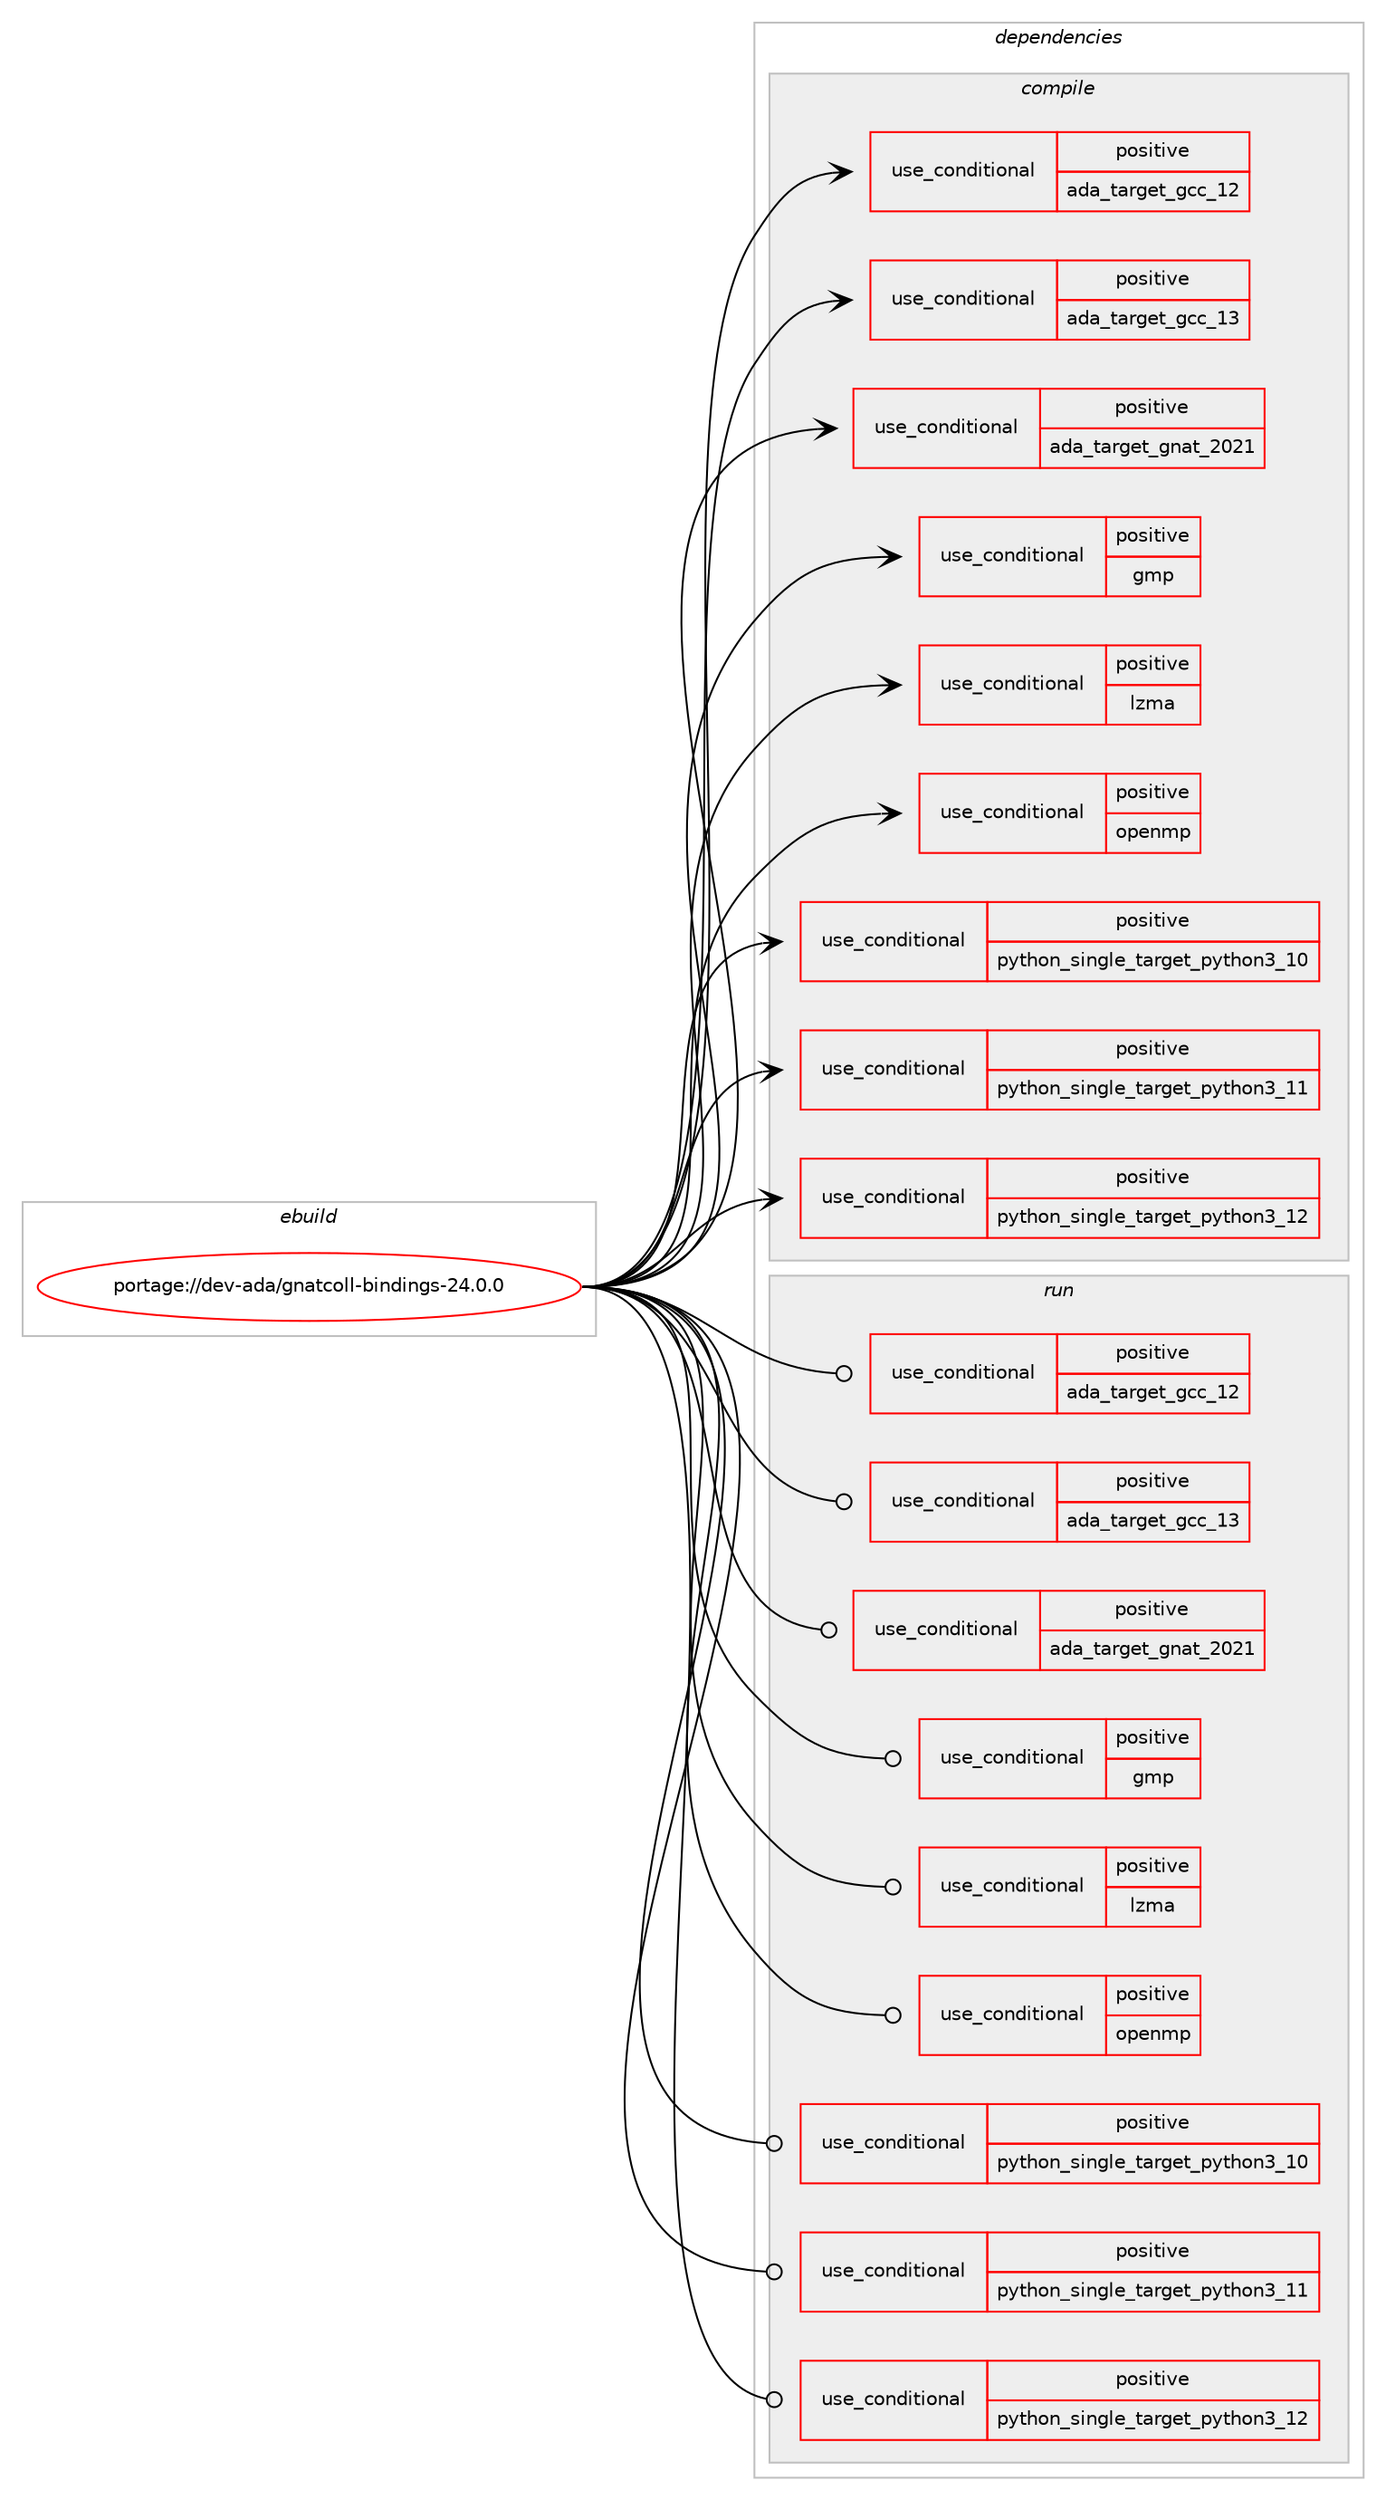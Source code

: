 digraph prolog {

# *************
# Graph options
# *************

newrank=true;
concentrate=true;
compound=true;
graph [rankdir=LR,fontname=Helvetica,fontsize=10,ranksep=1.5];#, ranksep=2.5, nodesep=0.2];
edge  [arrowhead=vee];
node  [fontname=Helvetica,fontsize=10];

# **********
# The ebuild
# **********

subgraph cluster_leftcol {
color=gray;
rank=same;
label=<<i>ebuild</i>>;
id [label="portage://dev-ada/gnatcoll-bindings-24.0.0", color=red, width=4, href="../dev-ada/gnatcoll-bindings-24.0.0.svg"];
}

# ****************
# The dependencies
# ****************

subgraph cluster_midcol {
color=gray;
label=<<i>dependencies</i>>;
subgraph cluster_compile {
fillcolor="#eeeeee";
style=filled;
label=<<i>compile</i>>;
subgraph cond16024 {
dependency28994 [label=<<TABLE BORDER="0" CELLBORDER="1" CELLSPACING="0" CELLPADDING="4"><TR><TD ROWSPAN="3" CELLPADDING="10">use_conditional</TD></TR><TR><TD>positive</TD></TR><TR><TD>ada_target_gcc_12</TD></TR></TABLE>>, shape=none, color=red];
# *** BEGIN UNKNOWN DEPENDENCY TYPE (TODO) ***
# dependency28994 -> package_dependency(portage://dev-ada/gnatcoll-bindings-24.0.0,install,no,sys-devel,gcc,none,[,,],[slot(12)],[use(enable(ada),none)])
# *** END UNKNOWN DEPENDENCY TYPE (TODO) ***

}
id:e -> dependency28994:w [weight=20,style="solid",arrowhead="vee"];
subgraph cond16025 {
dependency28995 [label=<<TABLE BORDER="0" CELLBORDER="1" CELLSPACING="0" CELLPADDING="4"><TR><TD ROWSPAN="3" CELLPADDING="10">use_conditional</TD></TR><TR><TD>positive</TD></TR><TR><TD>ada_target_gcc_13</TD></TR></TABLE>>, shape=none, color=red];
# *** BEGIN UNKNOWN DEPENDENCY TYPE (TODO) ***
# dependency28995 -> package_dependency(portage://dev-ada/gnatcoll-bindings-24.0.0,install,no,sys-devel,gcc,none,[,,],[slot(13)],[use(enable(ada),none)])
# *** END UNKNOWN DEPENDENCY TYPE (TODO) ***

}
id:e -> dependency28995:w [weight=20,style="solid",arrowhead="vee"];
subgraph cond16026 {
dependency28996 [label=<<TABLE BORDER="0" CELLBORDER="1" CELLSPACING="0" CELLPADDING="4"><TR><TD ROWSPAN="3" CELLPADDING="10">use_conditional</TD></TR><TR><TD>positive</TD></TR><TR><TD>ada_target_gnat_2021</TD></TR></TABLE>>, shape=none, color=red];
# *** BEGIN UNKNOWN DEPENDENCY TYPE (TODO) ***
# dependency28996 -> package_dependency(portage://dev-ada/gnatcoll-bindings-24.0.0,install,no,dev-lang,gnat-gpl,none,[,,],[slot(10)],[use(enable(ada),none)])
# *** END UNKNOWN DEPENDENCY TYPE (TODO) ***

}
id:e -> dependency28996:w [weight=20,style="solid",arrowhead="vee"];
subgraph cond16027 {
dependency28997 [label=<<TABLE BORDER="0" CELLBORDER="1" CELLSPACING="0" CELLPADDING="4"><TR><TD ROWSPAN="3" CELLPADDING="10">use_conditional</TD></TR><TR><TD>positive</TD></TR><TR><TD>gmp</TD></TR></TABLE>>, shape=none, color=red];
# *** BEGIN UNKNOWN DEPENDENCY TYPE (TODO) ***
# dependency28997 -> package_dependency(portage://dev-ada/gnatcoll-bindings-24.0.0,install,no,dev-libs,gmp,none,[,,],any_different_slot,[])
# *** END UNKNOWN DEPENDENCY TYPE (TODO) ***

}
id:e -> dependency28997:w [weight=20,style="solid",arrowhead="vee"];
subgraph cond16028 {
dependency28998 [label=<<TABLE BORDER="0" CELLBORDER="1" CELLSPACING="0" CELLPADDING="4"><TR><TD ROWSPAN="3" CELLPADDING="10">use_conditional</TD></TR><TR><TD>positive</TD></TR><TR><TD>lzma</TD></TR></TABLE>>, shape=none, color=red];
# *** BEGIN UNKNOWN DEPENDENCY TYPE (TODO) ***
# dependency28998 -> package_dependency(portage://dev-ada/gnatcoll-bindings-24.0.0,install,no,app-arch,xz-utils,none,[,,],[],[])
# *** END UNKNOWN DEPENDENCY TYPE (TODO) ***

}
id:e -> dependency28998:w [weight=20,style="solid",arrowhead="vee"];
subgraph cond16029 {
dependency28999 [label=<<TABLE BORDER="0" CELLBORDER="1" CELLSPACING="0" CELLPADDING="4"><TR><TD ROWSPAN="3" CELLPADDING="10">use_conditional</TD></TR><TR><TD>positive</TD></TR><TR><TD>openmp</TD></TR></TABLE>>, shape=none, color=red];
# *** BEGIN UNKNOWN DEPENDENCY TYPE (TODO) ***
# dependency28999 -> package_dependency(portage://dev-ada/gnatcoll-bindings-24.0.0,install,no,dev-lang,gnat-gpl,none,[,,],any_same_slot,[use(enable(openmp),none)])
# *** END UNKNOWN DEPENDENCY TYPE (TODO) ***

}
id:e -> dependency28999:w [weight=20,style="solid",arrowhead="vee"];
subgraph cond16030 {
dependency29000 [label=<<TABLE BORDER="0" CELLBORDER="1" CELLSPACING="0" CELLPADDING="4"><TR><TD ROWSPAN="3" CELLPADDING="10">use_conditional</TD></TR><TR><TD>positive</TD></TR><TR><TD>python_single_target_python3_10</TD></TR></TABLE>>, shape=none, color=red];
# *** BEGIN UNKNOWN DEPENDENCY TYPE (TODO) ***
# dependency29000 -> package_dependency(portage://dev-ada/gnatcoll-bindings-24.0.0,install,no,dev-lang,python,none,[,,],[slot(3.10)],[])
# *** END UNKNOWN DEPENDENCY TYPE (TODO) ***

}
id:e -> dependency29000:w [weight=20,style="solid",arrowhead="vee"];
subgraph cond16031 {
dependency29001 [label=<<TABLE BORDER="0" CELLBORDER="1" CELLSPACING="0" CELLPADDING="4"><TR><TD ROWSPAN="3" CELLPADDING="10">use_conditional</TD></TR><TR><TD>positive</TD></TR><TR><TD>python_single_target_python3_11</TD></TR></TABLE>>, shape=none, color=red];
# *** BEGIN UNKNOWN DEPENDENCY TYPE (TODO) ***
# dependency29001 -> package_dependency(portage://dev-ada/gnatcoll-bindings-24.0.0,install,no,dev-lang,python,none,[,,],[slot(3.11)],[])
# *** END UNKNOWN DEPENDENCY TYPE (TODO) ***

}
id:e -> dependency29001:w [weight=20,style="solid",arrowhead="vee"];
subgraph cond16032 {
dependency29002 [label=<<TABLE BORDER="0" CELLBORDER="1" CELLSPACING="0" CELLPADDING="4"><TR><TD ROWSPAN="3" CELLPADDING="10">use_conditional</TD></TR><TR><TD>positive</TD></TR><TR><TD>python_single_target_python3_12</TD></TR></TABLE>>, shape=none, color=red];
# *** BEGIN UNKNOWN DEPENDENCY TYPE (TODO) ***
# dependency29002 -> package_dependency(portage://dev-ada/gnatcoll-bindings-24.0.0,install,no,dev-lang,python,none,[,,],[slot(3.12)],[])
# *** END UNKNOWN DEPENDENCY TYPE (TODO) ***

}
id:e -> dependency29002:w [weight=20,style="solid",arrowhead="vee"];
# *** BEGIN UNKNOWN DEPENDENCY TYPE (TODO) ***
# id -> package_dependency(portage://dev-ada/gnatcoll-bindings-24.0.0,install,no,dev-ada,gnatcoll-core,none,[,,],any_same_slot,[use(optenable(ada_target_gnat_2021),negative),use(optenable(ada_target_gcc_12),negative),use(optenable(ada_target_gcc_13),negative),use(optenable(shared),none),use(optenable(static-libs),none),use(optenable(static-pic),none)])
# *** END UNKNOWN DEPENDENCY TYPE (TODO) ***

# *** BEGIN UNKNOWN DEPENDENCY TYPE (TODO) ***
# id -> package_dependency(portage://dev-ada/gnatcoll-bindings-24.0.0,install,no,dev-ada,gprbuild,none,[,,],[],[use(optenable(ada_target_gnat_2021),negative),use(optenable(ada_target_gcc_12),negative),use(optenable(ada_target_gcc_13),negative)])
# *** END UNKNOWN DEPENDENCY TYPE (TODO) ***

}
subgraph cluster_compileandrun {
fillcolor="#eeeeee";
style=filled;
label=<<i>compile and run</i>>;
}
subgraph cluster_run {
fillcolor="#eeeeee";
style=filled;
label=<<i>run</i>>;
subgraph cond16033 {
dependency29003 [label=<<TABLE BORDER="0" CELLBORDER="1" CELLSPACING="0" CELLPADDING="4"><TR><TD ROWSPAN="3" CELLPADDING="10">use_conditional</TD></TR><TR><TD>positive</TD></TR><TR><TD>ada_target_gcc_12</TD></TR></TABLE>>, shape=none, color=red];
# *** BEGIN UNKNOWN DEPENDENCY TYPE (TODO) ***
# dependency29003 -> package_dependency(portage://dev-ada/gnatcoll-bindings-24.0.0,run,no,sys-devel,gcc,none,[,,],[slot(12)],[use(enable(ada),none)])
# *** END UNKNOWN DEPENDENCY TYPE (TODO) ***

}
id:e -> dependency29003:w [weight=20,style="solid",arrowhead="odot"];
subgraph cond16034 {
dependency29004 [label=<<TABLE BORDER="0" CELLBORDER="1" CELLSPACING="0" CELLPADDING="4"><TR><TD ROWSPAN="3" CELLPADDING="10">use_conditional</TD></TR><TR><TD>positive</TD></TR><TR><TD>ada_target_gcc_13</TD></TR></TABLE>>, shape=none, color=red];
# *** BEGIN UNKNOWN DEPENDENCY TYPE (TODO) ***
# dependency29004 -> package_dependency(portage://dev-ada/gnatcoll-bindings-24.0.0,run,no,sys-devel,gcc,none,[,,],[slot(13)],[use(enable(ada),none)])
# *** END UNKNOWN DEPENDENCY TYPE (TODO) ***

}
id:e -> dependency29004:w [weight=20,style="solid",arrowhead="odot"];
subgraph cond16035 {
dependency29005 [label=<<TABLE BORDER="0" CELLBORDER="1" CELLSPACING="0" CELLPADDING="4"><TR><TD ROWSPAN="3" CELLPADDING="10">use_conditional</TD></TR><TR><TD>positive</TD></TR><TR><TD>ada_target_gnat_2021</TD></TR></TABLE>>, shape=none, color=red];
# *** BEGIN UNKNOWN DEPENDENCY TYPE (TODO) ***
# dependency29005 -> package_dependency(portage://dev-ada/gnatcoll-bindings-24.0.0,run,no,dev-lang,gnat-gpl,none,[,,],[slot(10)],[use(enable(ada),none)])
# *** END UNKNOWN DEPENDENCY TYPE (TODO) ***

}
id:e -> dependency29005:w [weight=20,style="solid",arrowhead="odot"];
subgraph cond16036 {
dependency29006 [label=<<TABLE BORDER="0" CELLBORDER="1" CELLSPACING="0" CELLPADDING="4"><TR><TD ROWSPAN="3" CELLPADDING="10">use_conditional</TD></TR><TR><TD>positive</TD></TR><TR><TD>gmp</TD></TR></TABLE>>, shape=none, color=red];
# *** BEGIN UNKNOWN DEPENDENCY TYPE (TODO) ***
# dependency29006 -> package_dependency(portage://dev-ada/gnatcoll-bindings-24.0.0,run,no,dev-libs,gmp,none,[,,],any_different_slot,[])
# *** END UNKNOWN DEPENDENCY TYPE (TODO) ***

}
id:e -> dependency29006:w [weight=20,style="solid",arrowhead="odot"];
subgraph cond16037 {
dependency29007 [label=<<TABLE BORDER="0" CELLBORDER="1" CELLSPACING="0" CELLPADDING="4"><TR><TD ROWSPAN="3" CELLPADDING="10">use_conditional</TD></TR><TR><TD>positive</TD></TR><TR><TD>lzma</TD></TR></TABLE>>, shape=none, color=red];
# *** BEGIN UNKNOWN DEPENDENCY TYPE (TODO) ***
# dependency29007 -> package_dependency(portage://dev-ada/gnatcoll-bindings-24.0.0,run,no,app-arch,xz-utils,none,[,,],[],[])
# *** END UNKNOWN DEPENDENCY TYPE (TODO) ***

}
id:e -> dependency29007:w [weight=20,style="solid",arrowhead="odot"];
subgraph cond16038 {
dependency29008 [label=<<TABLE BORDER="0" CELLBORDER="1" CELLSPACING="0" CELLPADDING="4"><TR><TD ROWSPAN="3" CELLPADDING="10">use_conditional</TD></TR><TR><TD>positive</TD></TR><TR><TD>openmp</TD></TR></TABLE>>, shape=none, color=red];
# *** BEGIN UNKNOWN DEPENDENCY TYPE (TODO) ***
# dependency29008 -> package_dependency(portage://dev-ada/gnatcoll-bindings-24.0.0,run,no,dev-lang,gnat-gpl,none,[,,],any_same_slot,[use(enable(openmp),none)])
# *** END UNKNOWN DEPENDENCY TYPE (TODO) ***

}
id:e -> dependency29008:w [weight=20,style="solid",arrowhead="odot"];
subgraph cond16039 {
dependency29009 [label=<<TABLE BORDER="0" CELLBORDER="1" CELLSPACING="0" CELLPADDING="4"><TR><TD ROWSPAN="3" CELLPADDING="10">use_conditional</TD></TR><TR><TD>positive</TD></TR><TR><TD>python_single_target_python3_10</TD></TR></TABLE>>, shape=none, color=red];
# *** BEGIN UNKNOWN DEPENDENCY TYPE (TODO) ***
# dependency29009 -> package_dependency(portage://dev-ada/gnatcoll-bindings-24.0.0,run,no,dev-lang,python,none,[,,],[slot(3.10)],[])
# *** END UNKNOWN DEPENDENCY TYPE (TODO) ***

}
id:e -> dependency29009:w [weight=20,style="solid",arrowhead="odot"];
subgraph cond16040 {
dependency29010 [label=<<TABLE BORDER="0" CELLBORDER="1" CELLSPACING="0" CELLPADDING="4"><TR><TD ROWSPAN="3" CELLPADDING="10">use_conditional</TD></TR><TR><TD>positive</TD></TR><TR><TD>python_single_target_python3_11</TD></TR></TABLE>>, shape=none, color=red];
# *** BEGIN UNKNOWN DEPENDENCY TYPE (TODO) ***
# dependency29010 -> package_dependency(portage://dev-ada/gnatcoll-bindings-24.0.0,run,no,dev-lang,python,none,[,,],[slot(3.11)],[])
# *** END UNKNOWN DEPENDENCY TYPE (TODO) ***

}
id:e -> dependency29010:w [weight=20,style="solid",arrowhead="odot"];
subgraph cond16041 {
dependency29011 [label=<<TABLE BORDER="0" CELLBORDER="1" CELLSPACING="0" CELLPADDING="4"><TR><TD ROWSPAN="3" CELLPADDING="10">use_conditional</TD></TR><TR><TD>positive</TD></TR><TR><TD>python_single_target_python3_12</TD></TR></TABLE>>, shape=none, color=red];
# *** BEGIN UNKNOWN DEPENDENCY TYPE (TODO) ***
# dependency29011 -> package_dependency(portage://dev-ada/gnatcoll-bindings-24.0.0,run,no,dev-lang,python,none,[,,],[slot(3.12)],[])
# *** END UNKNOWN DEPENDENCY TYPE (TODO) ***

}
id:e -> dependency29011:w [weight=20,style="solid",arrowhead="odot"];
# *** BEGIN UNKNOWN DEPENDENCY TYPE (TODO) ***
# id -> package_dependency(portage://dev-ada/gnatcoll-bindings-24.0.0,run,no,dev-ada,gnatcoll-core,none,[,,],any_same_slot,[use(optenable(ada_target_gnat_2021),negative),use(optenable(ada_target_gcc_12),negative),use(optenable(ada_target_gcc_13),negative),use(optenable(shared),none),use(optenable(static-libs),none),use(optenable(static-pic),none)])
# *** END UNKNOWN DEPENDENCY TYPE (TODO) ***

}
}

# **************
# The candidates
# **************

subgraph cluster_choices {
rank=same;
color=gray;
label=<<i>candidates</i>>;

}

}
